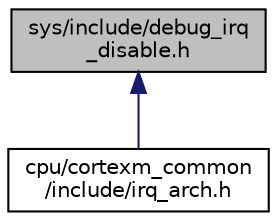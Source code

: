 digraph "sys/include/debug_irq_disable.h"
{
 // LATEX_PDF_SIZE
  edge [fontname="Helvetica",fontsize="10",labelfontname="Helvetica",labelfontsize="10"];
  node [fontname="Helvetica",fontsize="10",shape=record];
  Node1 [label="sys/include/debug_irq\l_disable.h",height=0.2,width=0.4,color="black", fillcolor="grey75", style="filled", fontcolor="black",tooltip=" "];
  Node1 -> Node2 [dir="back",color="midnightblue",fontsize="10",style="solid",fontname="Helvetica"];
  Node2 [label="cpu/cortexm_common\l/include/irq_arch.h",height=0.2,width=0.4,color="black", fillcolor="white", style="filled",URL="$cortexm__common_2include_2irq__arch_8h.html",tooltip="Implementation of the kernels irq interface."];
}
